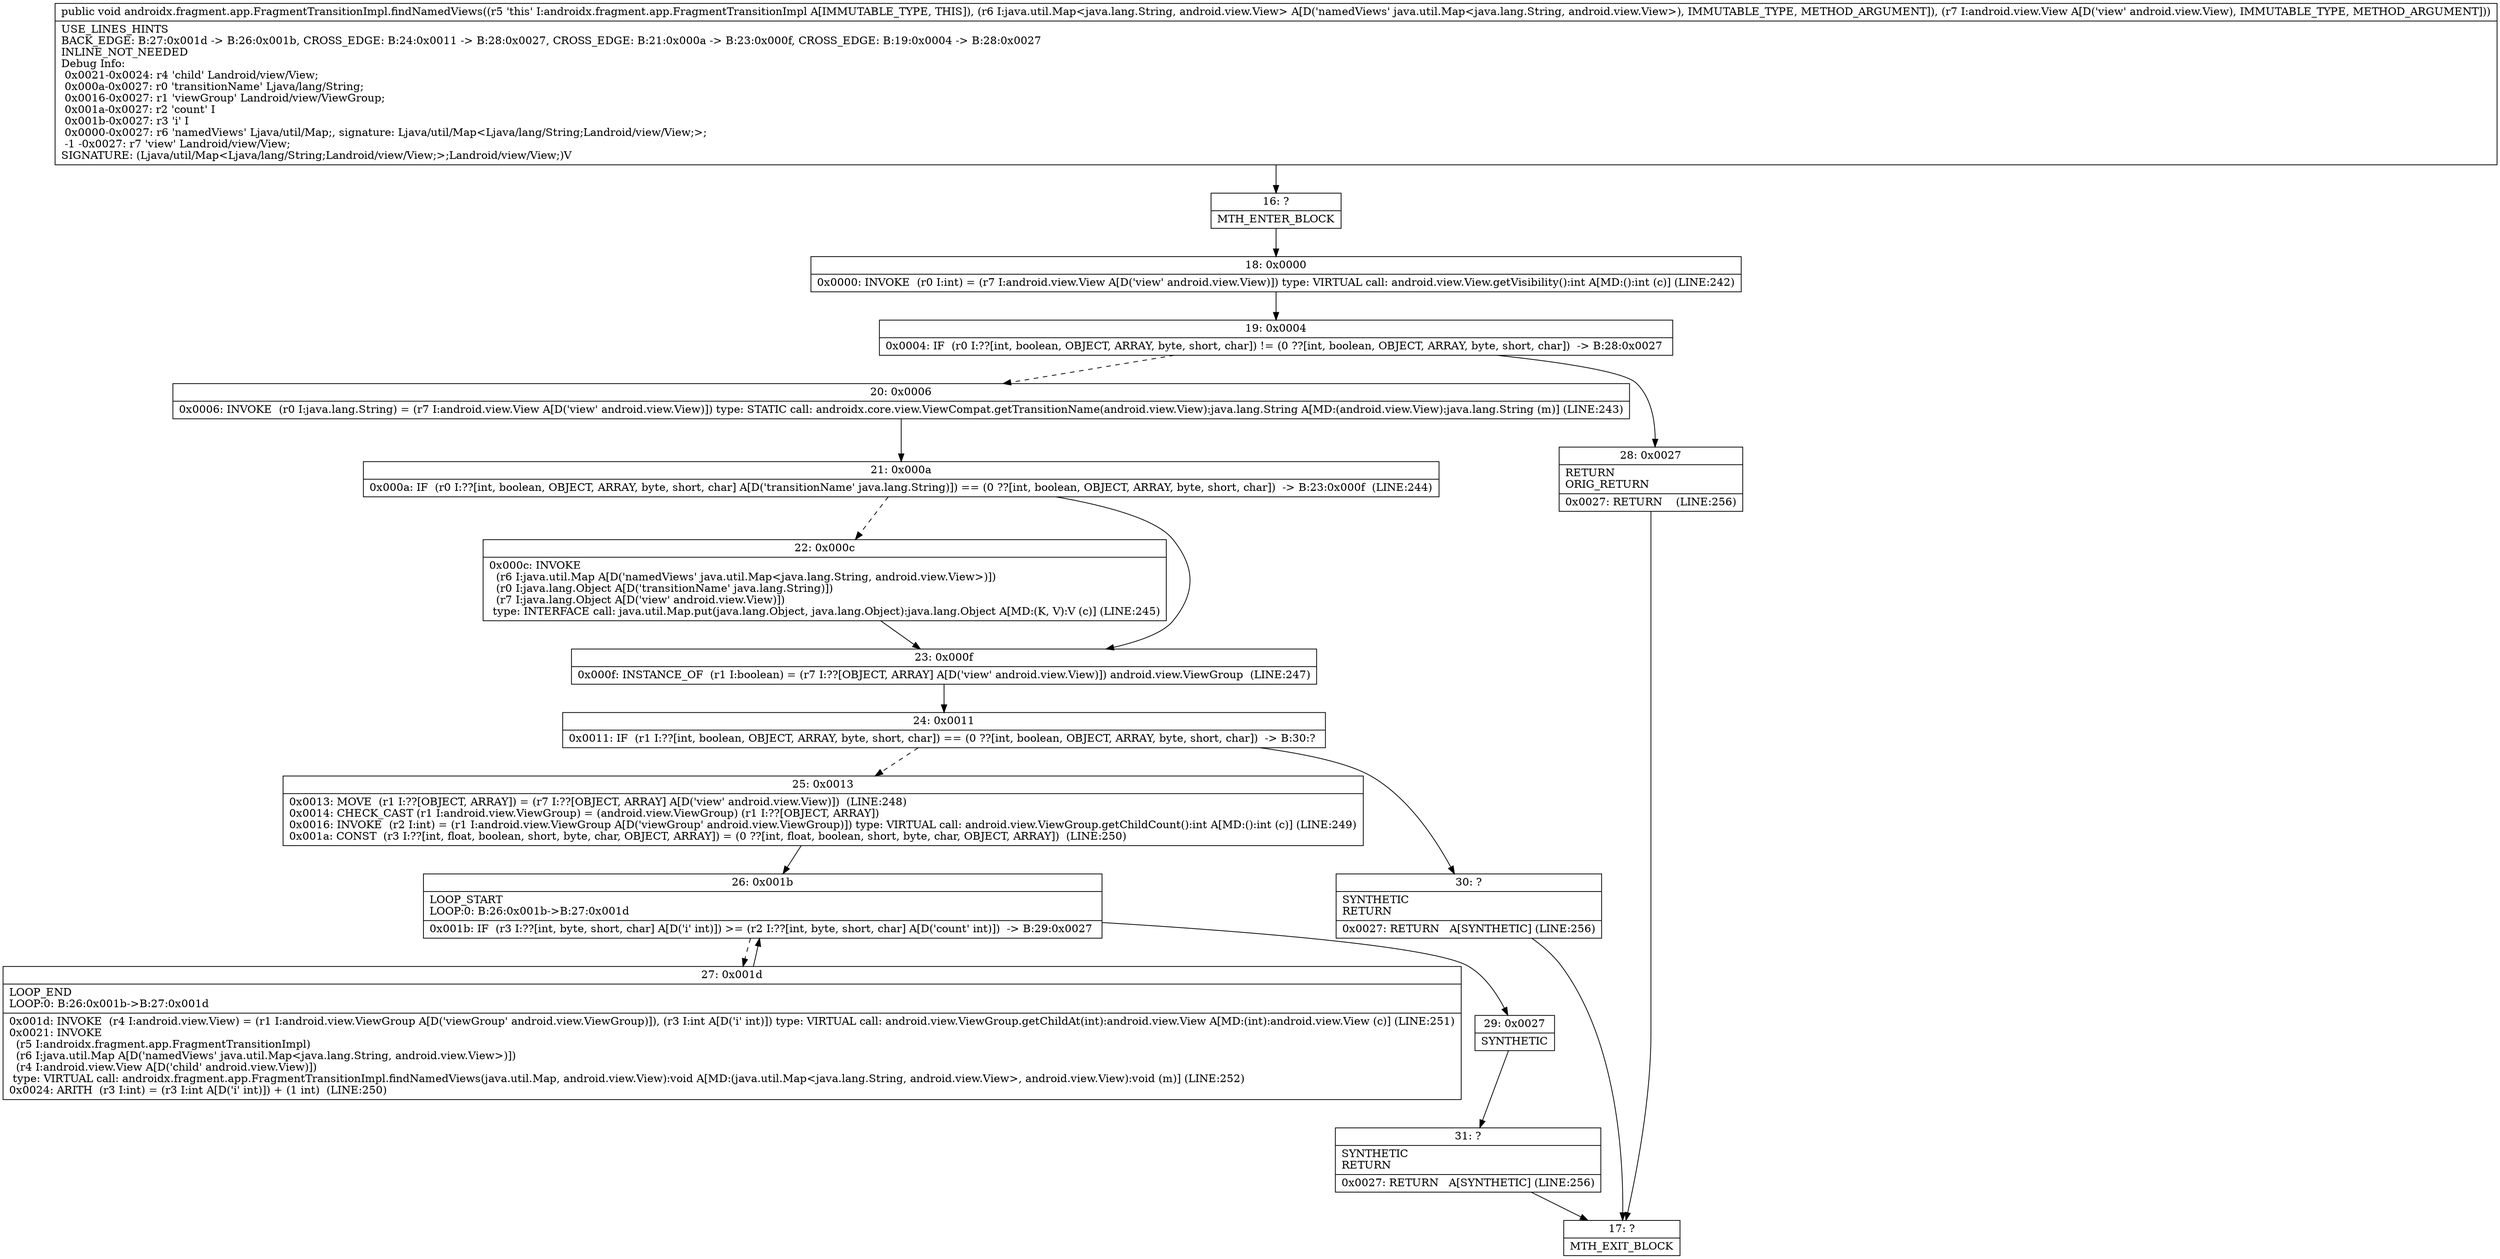 digraph "CFG forandroidx.fragment.app.FragmentTransitionImpl.findNamedViews(Ljava\/util\/Map;Landroid\/view\/View;)V" {
Node_16 [shape=record,label="{16\:\ ?|MTH_ENTER_BLOCK\l}"];
Node_18 [shape=record,label="{18\:\ 0x0000|0x0000: INVOKE  (r0 I:int) = (r7 I:android.view.View A[D('view' android.view.View)]) type: VIRTUAL call: android.view.View.getVisibility():int A[MD:():int (c)] (LINE:242)\l}"];
Node_19 [shape=record,label="{19\:\ 0x0004|0x0004: IF  (r0 I:??[int, boolean, OBJECT, ARRAY, byte, short, char]) != (0 ??[int, boolean, OBJECT, ARRAY, byte, short, char])  \-\> B:28:0x0027 \l}"];
Node_20 [shape=record,label="{20\:\ 0x0006|0x0006: INVOKE  (r0 I:java.lang.String) = (r7 I:android.view.View A[D('view' android.view.View)]) type: STATIC call: androidx.core.view.ViewCompat.getTransitionName(android.view.View):java.lang.String A[MD:(android.view.View):java.lang.String (m)] (LINE:243)\l}"];
Node_21 [shape=record,label="{21\:\ 0x000a|0x000a: IF  (r0 I:??[int, boolean, OBJECT, ARRAY, byte, short, char] A[D('transitionName' java.lang.String)]) == (0 ??[int, boolean, OBJECT, ARRAY, byte, short, char])  \-\> B:23:0x000f  (LINE:244)\l}"];
Node_22 [shape=record,label="{22\:\ 0x000c|0x000c: INVOKE  \l  (r6 I:java.util.Map A[D('namedViews' java.util.Map\<java.lang.String, android.view.View\>)])\l  (r0 I:java.lang.Object A[D('transitionName' java.lang.String)])\l  (r7 I:java.lang.Object A[D('view' android.view.View)])\l type: INTERFACE call: java.util.Map.put(java.lang.Object, java.lang.Object):java.lang.Object A[MD:(K, V):V (c)] (LINE:245)\l}"];
Node_23 [shape=record,label="{23\:\ 0x000f|0x000f: INSTANCE_OF  (r1 I:boolean) = (r7 I:??[OBJECT, ARRAY] A[D('view' android.view.View)]) android.view.ViewGroup  (LINE:247)\l}"];
Node_24 [shape=record,label="{24\:\ 0x0011|0x0011: IF  (r1 I:??[int, boolean, OBJECT, ARRAY, byte, short, char]) == (0 ??[int, boolean, OBJECT, ARRAY, byte, short, char])  \-\> B:30:? \l}"];
Node_25 [shape=record,label="{25\:\ 0x0013|0x0013: MOVE  (r1 I:??[OBJECT, ARRAY]) = (r7 I:??[OBJECT, ARRAY] A[D('view' android.view.View)])  (LINE:248)\l0x0014: CHECK_CAST (r1 I:android.view.ViewGroup) = (android.view.ViewGroup) (r1 I:??[OBJECT, ARRAY]) \l0x0016: INVOKE  (r2 I:int) = (r1 I:android.view.ViewGroup A[D('viewGroup' android.view.ViewGroup)]) type: VIRTUAL call: android.view.ViewGroup.getChildCount():int A[MD:():int (c)] (LINE:249)\l0x001a: CONST  (r3 I:??[int, float, boolean, short, byte, char, OBJECT, ARRAY]) = (0 ??[int, float, boolean, short, byte, char, OBJECT, ARRAY])  (LINE:250)\l}"];
Node_26 [shape=record,label="{26\:\ 0x001b|LOOP_START\lLOOP:0: B:26:0x001b\-\>B:27:0x001d\l|0x001b: IF  (r3 I:??[int, byte, short, char] A[D('i' int)]) \>= (r2 I:??[int, byte, short, char] A[D('count' int)])  \-\> B:29:0x0027 \l}"];
Node_27 [shape=record,label="{27\:\ 0x001d|LOOP_END\lLOOP:0: B:26:0x001b\-\>B:27:0x001d\l|0x001d: INVOKE  (r4 I:android.view.View) = (r1 I:android.view.ViewGroup A[D('viewGroup' android.view.ViewGroup)]), (r3 I:int A[D('i' int)]) type: VIRTUAL call: android.view.ViewGroup.getChildAt(int):android.view.View A[MD:(int):android.view.View (c)] (LINE:251)\l0x0021: INVOKE  \l  (r5 I:androidx.fragment.app.FragmentTransitionImpl)\l  (r6 I:java.util.Map A[D('namedViews' java.util.Map\<java.lang.String, android.view.View\>)])\l  (r4 I:android.view.View A[D('child' android.view.View)])\l type: VIRTUAL call: androidx.fragment.app.FragmentTransitionImpl.findNamedViews(java.util.Map, android.view.View):void A[MD:(java.util.Map\<java.lang.String, android.view.View\>, android.view.View):void (m)] (LINE:252)\l0x0024: ARITH  (r3 I:int) = (r3 I:int A[D('i' int)]) + (1 int)  (LINE:250)\l}"];
Node_29 [shape=record,label="{29\:\ 0x0027|SYNTHETIC\l}"];
Node_31 [shape=record,label="{31\:\ ?|SYNTHETIC\lRETURN\l|0x0027: RETURN   A[SYNTHETIC] (LINE:256)\l}"];
Node_17 [shape=record,label="{17\:\ ?|MTH_EXIT_BLOCK\l}"];
Node_30 [shape=record,label="{30\:\ ?|SYNTHETIC\lRETURN\l|0x0027: RETURN   A[SYNTHETIC] (LINE:256)\l}"];
Node_28 [shape=record,label="{28\:\ 0x0027|RETURN\lORIG_RETURN\l|0x0027: RETURN    (LINE:256)\l}"];
MethodNode[shape=record,label="{public void androidx.fragment.app.FragmentTransitionImpl.findNamedViews((r5 'this' I:androidx.fragment.app.FragmentTransitionImpl A[IMMUTABLE_TYPE, THIS]), (r6 I:java.util.Map\<java.lang.String, android.view.View\> A[D('namedViews' java.util.Map\<java.lang.String, android.view.View\>), IMMUTABLE_TYPE, METHOD_ARGUMENT]), (r7 I:android.view.View A[D('view' android.view.View), IMMUTABLE_TYPE, METHOD_ARGUMENT]))  | USE_LINES_HINTS\lBACK_EDGE: B:27:0x001d \-\> B:26:0x001b, CROSS_EDGE: B:24:0x0011 \-\> B:28:0x0027, CROSS_EDGE: B:21:0x000a \-\> B:23:0x000f, CROSS_EDGE: B:19:0x0004 \-\> B:28:0x0027\lINLINE_NOT_NEEDED\lDebug Info:\l  0x0021\-0x0024: r4 'child' Landroid\/view\/View;\l  0x000a\-0x0027: r0 'transitionName' Ljava\/lang\/String;\l  0x0016\-0x0027: r1 'viewGroup' Landroid\/view\/ViewGroup;\l  0x001a\-0x0027: r2 'count' I\l  0x001b\-0x0027: r3 'i' I\l  0x0000\-0x0027: r6 'namedViews' Ljava\/util\/Map;, signature: Ljava\/util\/Map\<Ljava\/lang\/String;Landroid\/view\/View;\>;\l  \-1 \-0x0027: r7 'view' Landroid\/view\/View;\lSIGNATURE: (Ljava\/util\/Map\<Ljava\/lang\/String;Landroid\/view\/View;\>;Landroid\/view\/View;)V\l}"];
MethodNode -> Node_16;Node_16 -> Node_18;
Node_18 -> Node_19;
Node_19 -> Node_20[style=dashed];
Node_19 -> Node_28;
Node_20 -> Node_21;
Node_21 -> Node_22[style=dashed];
Node_21 -> Node_23;
Node_22 -> Node_23;
Node_23 -> Node_24;
Node_24 -> Node_25[style=dashed];
Node_24 -> Node_30;
Node_25 -> Node_26;
Node_26 -> Node_27[style=dashed];
Node_26 -> Node_29;
Node_27 -> Node_26;
Node_29 -> Node_31;
Node_31 -> Node_17;
Node_30 -> Node_17;
Node_28 -> Node_17;
}

